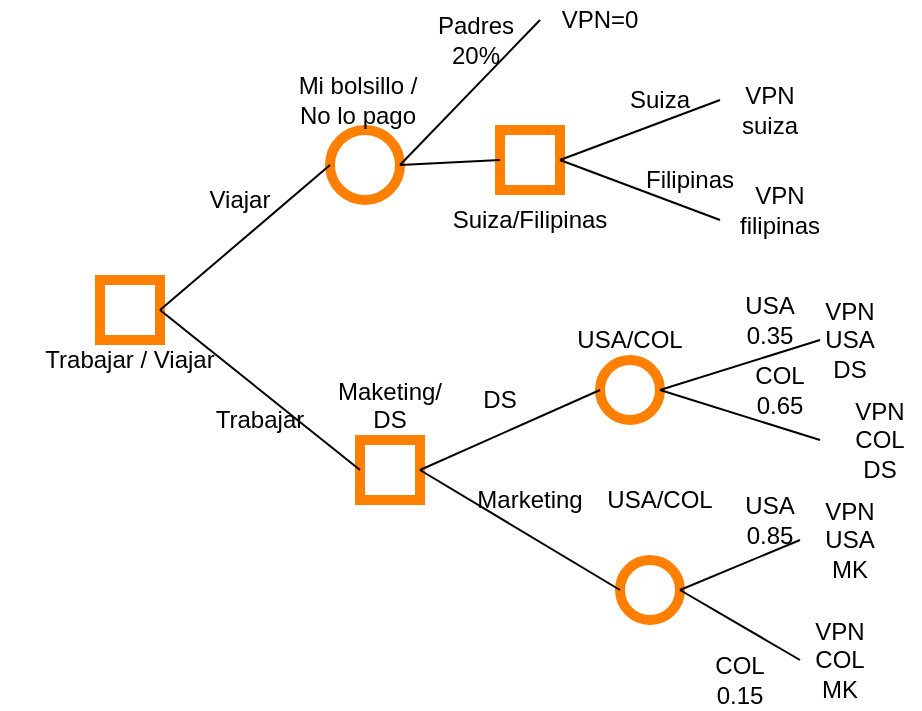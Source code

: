 <mxfile version="14.7.3" type="github">
  <diagram id="qWHxDNHRLCCeLGg4klW6" name="Page-1">
    <mxGraphModel dx="1502" dy="641" grid="1" gridSize="10" guides="1" tooltips="1" connect="1" arrows="1" fold="1" page="1" pageScale="1" pageWidth="850" pageHeight="1100" math="0" shadow="0">
      <root>
        <mxCell id="0" />
        <mxCell id="1" parent="0" />
        <mxCell id="qVI88m4o372ufdEe5kFz-1" value="" style="whiteSpace=wrap;html=1;aspect=fixed;strokeColor=#FF8000;strokeWidth=5;" vertex="1" parent="1">
          <mxGeometry x="290" y="330" width="30" height="30" as="geometry" />
        </mxCell>
        <mxCell id="qVI88m4o372ufdEe5kFz-2" value="" style="ellipse;whiteSpace=wrap;html=1;aspect=fixed;strokeColor=#FF8000;strokeWidth=5;" vertex="1" parent="1">
          <mxGeometry x="405" y="255" width="35" height="35" as="geometry" />
        </mxCell>
        <mxCell id="qVI88m4o372ufdEe5kFz-3" value="" style="whiteSpace=wrap;html=1;aspect=fixed;strokeColor=#FF8000;strokeWidth=5;" vertex="1" parent="1">
          <mxGeometry x="420" y="410" width="30" height="30" as="geometry" />
        </mxCell>
        <mxCell id="qVI88m4o372ufdEe5kFz-4" value="" style="whiteSpace=wrap;html=1;aspect=fixed;strokeColor=#FF8000;strokeWidth=5;" vertex="1" parent="1">
          <mxGeometry x="490" y="255" width="30" height="30" as="geometry" />
        </mxCell>
        <mxCell id="qVI88m4o372ufdEe5kFz-5" value="" style="ellipse;whiteSpace=wrap;html=1;aspect=fixed;strokeColor=#FF8000;strokeWidth=5;" vertex="1" parent="1">
          <mxGeometry x="540" y="370" width="30" height="30" as="geometry" />
        </mxCell>
        <mxCell id="qVI88m4o372ufdEe5kFz-6" value="" style="ellipse;whiteSpace=wrap;html=1;aspect=fixed;strokeColor=#FF8000;strokeWidth=5;" vertex="1" parent="1">
          <mxGeometry x="550" y="470" width="30" height="30" as="geometry" />
        </mxCell>
        <mxCell id="qVI88m4o372ufdEe5kFz-7" value="" style="endArrow=none;html=1;exitX=1;exitY=0.5;exitDx=0;exitDy=0;entryX=0;entryY=0.5;entryDx=0;entryDy=0;" edge="1" parent="1" source="qVI88m4o372ufdEe5kFz-1" target="qVI88m4o372ufdEe5kFz-2">
          <mxGeometry width="50" height="50" relative="1" as="geometry">
            <mxPoint x="350" y="350" as="sourcePoint" />
            <mxPoint x="400" y="300" as="targetPoint" />
          </mxGeometry>
        </mxCell>
        <mxCell id="qVI88m4o372ufdEe5kFz-8" value="" style="endArrow=none;html=1;exitX=1;exitY=0.5;exitDx=0;exitDy=0;entryX=0;entryY=0.5;entryDx=0;entryDy=0;" edge="1" parent="1" source="qVI88m4o372ufdEe5kFz-1" target="qVI88m4o372ufdEe5kFz-3">
          <mxGeometry width="50" height="50" relative="1" as="geometry">
            <mxPoint x="350" y="350" as="sourcePoint" />
            <mxPoint x="400" y="300" as="targetPoint" />
          </mxGeometry>
        </mxCell>
        <mxCell id="qVI88m4o372ufdEe5kFz-9" value="" style="endArrow=none;html=1;entryX=0;entryY=0.5;entryDx=0;entryDy=0;exitX=1;exitY=0.5;exitDx=0;exitDy=0;" edge="1" parent="1" source="qVI88m4o372ufdEe5kFz-3" target="qVI88m4o372ufdEe5kFz-5">
          <mxGeometry width="50" height="50" relative="1" as="geometry">
            <mxPoint x="460" y="470" as="sourcePoint" />
            <mxPoint x="550" y="410" as="targetPoint" />
          </mxGeometry>
        </mxCell>
        <mxCell id="qVI88m4o372ufdEe5kFz-10" value="" style="endArrow=none;html=1;entryX=0;entryY=0.5;entryDx=0;entryDy=0;exitX=1;exitY=0.5;exitDx=0;exitDy=0;" edge="1" parent="1" source="qVI88m4o372ufdEe5kFz-3" target="qVI88m4o372ufdEe5kFz-6">
          <mxGeometry width="50" height="50" relative="1" as="geometry">
            <mxPoint x="500" y="460" as="sourcePoint" />
            <mxPoint x="550" y="410" as="targetPoint" />
          </mxGeometry>
        </mxCell>
        <mxCell id="qVI88m4o372ufdEe5kFz-11" value="" style="endArrow=none;html=1;entryX=0;entryY=0.5;entryDx=0;entryDy=0;exitX=1;exitY=0.5;exitDx=0;exitDy=0;" edge="1" parent="1" source="qVI88m4o372ufdEe5kFz-2" target="qVI88m4o372ufdEe5kFz-4">
          <mxGeometry width="50" height="50" relative="1" as="geometry">
            <mxPoint x="500" y="160" as="sourcePoint" />
            <mxPoint x="550" y="110" as="targetPoint" />
          </mxGeometry>
        </mxCell>
        <mxCell id="qVI88m4o372ufdEe5kFz-12" value="" style="endArrow=none;html=1;exitX=1;exitY=0.5;exitDx=0;exitDy=0;" edge="1" parent="1" source="qVI88m4o372ufdEe5kFz-2">
          <mxGeometry width="50" height="50" relative="1" as="geometry">
            <mxPoint x="510" y="170" as="sourcePoint" />
            <mxPoint x="510" y="200" as="targetPoint" />
          </mxGeometry>
        </mxCell>
        <mxCell id="qVI88m4o372ufdEe5kFz-13" value="" style="endArrow=none;html=1;exitX=1;exitY=0.5;exitDx=0;exitDy=0;" edge="1" parent="1" source="qVI88m4o372ufdEe5kFz-4">
          <mxGeometry width="50" height="50" relative="1" as="geometry">
            <mxPoint x="650" y="210" as="sourcePoint" />
            <mxPoint x="600" y="240" as="targetPoint" />
          </mxGeometry>
        </mxCell>
        <mxCell id="qVI88m4o372ufdEe5kFz-14" value="" style="endArrow=none;html=1;exitX=1;exitY=0.5;exitDx=0;exitDy=0;" edge="1" parent="1" source="qVI88m4o372ufdEe5kFz-4">
          <mxGeometry width="50" height="50" relative="1" as="geometry">
            <mxPoint x="650" y="210" as="sourcePoint" />
            <mxPoint x="600" y="300" as="targetPoint" />
          </mxGeometry>
        </mxCell>
        <mxCell id="qVI88m4o372ufdEe5kFz-15" value="&lt;div&gt;Trabajar / Viajar&lt;/div&gt;" style="text;html=1;strokeColor=none;fillColor=none;align=center;verticalAlign=middle;whiteSpace=wrap;rounded=0;" vertex="1" parent="1">
          <mxGeometry x="240" y="370" width="130" as="geometry" />
        </mxCell>
        <mxCell id="qVI88m4o372ufdEe5kFz-16" value="&lt;div&gt;Viajar&lt;/div&gt;" style="text;html=1;strokeColor=none;fillColor=none;align=center;verticalAlign=middle;whiteSpace=wrap;rounded=0;" vertex="1" parent="1">
          <mxGeometry x="340" y="280" width="40" height="20" as="geometry" />
        </mxCell>
        <mxCell id="qVI88m4o372ufdEe5kFz-17" value="Trabajar" style="text;html=1;strokeColor=none;fillColor=none;align=center;verticalAlign=middle;whiteSpace=wrap;rounded=0;" vertex="1" parent="1">
          <mxGeometry x="350" y="390" width="40" height="20" as="geometry" />
        </mxCell>
        <mxCell id="qVI88m4o372ufdEe5kFz-18" value="&lt;div&gt;Maketing/ DS&lt;/div&gt;&lt;div&gt;&lt;br&gt;&lt;/div&gt;" style="text;html=1;strokeColor=none;fillColor=none;align=center;verticalAlign=middle;whiteSpace=wrap;rounded=0;" vertex="1" parent="1">
          <mxGeometry x="415" y="390" width="40" height="20" as="geometry" />
        </mxCell>
        <mxCell id="qVI88m4o372ufdEe5kFz-19" value="&lt;div&gt;Mi bolsillo / No lo pago&lt;br&gt; &lt;/div&gt;" style="text;html=1;strokeColor=none;fillColor=none;align=center;verticalAlign=middle;whiteSpace=wrap;rounded=0;" vertex="1" parent="1">
          <mxGeometry x="380" y="230" width="77.5" height="20" as="geometry" />
        </mxCell>
        <mxCell id="qVI88m4o372ufdEe5kFz-20" value="Padres 20%" style="text;html=1;strokeColor=none;fillColor=none;align=center;verticalAlign=middle;whiteSpace=wrap;rounded=0;" vertex="1" parent="1">
          <mxGeometry x="457.5" y="200" width="40" height="20" as="geometry" />
        </mxCell>
        <mxCell id="qVI88m4o372ufdEe5kFz-21" value="VPN=0" style="text;html=1;strokeColor=none;fillColor=none;align=center;verticalAlign=middle;whiteSpace=wrap;rounded=0;" vertex="1" parent="1">
          <mxGeometry x="520" y="190" width="40" height="20" as="geometry" />
        </mxCell>
        <mxCell id="qVI88m4o372ufdEe5kFz-22" value="Suiza/Filipinas" style="text;html=1;strokeColor=none;fillColor=none;align=center;verticalAlign=middle;whiteSpace=wrap;rounded=0;" vertex="1" parent="1">
          <mxGeometry x="485" y="290" width="40" height="20" as="geometry" />
        </mxCell>
        <mxCell id="qVI88m4o372ufdEe5kFz-23" value="Filipinas" style="text;html=1;strokeColor=none;fillColor=none;align=center;verticalAlign=middle;whiteSpace=wrap;rounded=0;" vertex="1" parent="1">
          <mxGeometry x="565" y="270" width="40" height="20" as="geometry" />
        </mxCell>
        <mxCell id="qVI88m4o372ufdEe5kFz-24" value="Suiza" style="text;html=1;strokeColor=none;fillColor=none;align=center;verticalAlign=middle;whiteSpace=wrap;rounded=0;" vertex="1" parent="1">
          <mxGeometry x="550" y="230" width="40" height="20" as="geometry" />
        </mxCell>
        <mxCell id="qVI88m4o372ufdEe5kFz-25" value="Marketing" style="text;html=1;strokeColor=none;fillColor=none;align=center;verticalAlign=middle;whiteSpace=wrap;rounded=0;" vertex="1" parent="1">
          <mxGeometry x="485" y="430" width="40" height="20" as="geometry" />
        </mxCell>
        <mxCell id="qVI88m4o372ufdEe5kFz-26" value="VPN filipinas" style="text;html=1;strokeColor=none;fillColor=none;align=center;verticalAlign=middle;whiteSpace=wrap;rounded=0;" vertex="1" parent="1">
          <mxGeometry x="610" y="285" width="40" height="20" as="geometry" />
        </mxCell>
        <mxCell id="qVI88m4o372ufdEe5kFz-27" value="VPN suiza" style="text;html=1;strokeColor=none;fillColor=none;align=center;verticalAlign=middle;whiteSpace=wrap;rounded=0;" vertex="1" parent="1">
          <mxGeometry x="605" y="235" width="40" height="20" as="geometry" />
        </mxCell>
        <mxCell id="qVI88m4o372ufdEe5kFz-29" value="DS" style="text;html=1;strokeColor=none;fillColor=none;align=center;verticalAlign=middle;whiteSpace=wrap;rounded=0;" vertex="1" parent="1">
          <mxGeometry x="470" y="380" width="40" height="20" as="geometry" />
        </mxCell>
        <mxCell id="qVI88m4o372ufdEe5kFz-30" value="" style="endArrow=none;html=1;exitX=1;exitY=0.5;exitDx=0;exitDy=0;" edge="1" parent="1" source="qVI88m4o372ufdEe5kFz-5">
          <mxGeometry width="50" height="50" relative="1" as="geometry">
            <mxPoint x="645" y="390" as="sourcePoint" />
            <mxPoint x="650" y="360" as="targetPoint" />
          </mxGeometry>
        </mxCell>
        <mxCell id="qVI88m4o372ufdEe5kFz-31" value="" style="endArrow=none;html=1;exitX=1;exitY=0.5;exitDx=0;exitDy=0;" edge="1" parent="1" source="qVI88m4o372ufdEe5kFz-6">
          <mxGeometry width="50" height="50" relative="1" as="geometry">
            <mxPoint x="610" y="455" as="sourcePoint" />
            <mxPoint x="640" y="460" as="targetPoint" />
          </mxGeometry>
        </mxCell>
        <mxCell id="qVI88m4o372ufdEe5kFz-32" value="" style="endArrow=none;html=1;exitX=1;exitY=0.5;exitDx=0;exitDy=0;" edge="1" parent="1" source="qVI88m4o372ufdEe5kFz-5">
          <mxGeometry width="50" height="50" relative="1" as="geometry">
            <mxPoint x="620" y="385" as="sourcePoint" />
            <mxPoint x="650" y="410" as="targetPoint" />
          </mxGeometry>
        </mxCell>
        <mxCell id="qVI88m4o372ufdEe5kFz-33" value="" style="endArrow=none;html=1;exitX=1;exitY=0.5;exitDx=0;exitDy=0;" edge="1" parent="1" source="qVI88m4o372ufdEe5kFz-6">
          <mxGeometry width="50" height="50" relative="1" as="geometry">
            <mxPoint x="630" y="395" as="sourcePoint" />
            <mxPoint x="640" y="520" as="targetPoint" />
          </mxGeometry>
        </mxCell>
        <mxCell id="qVI88m4o372ufdEe5kFz-34" value="USA/COL" style="text;html=1;strokeColor=none;fillColor=none;align=center;verticalAlign=middle;whiteSpace=wrap;rounded=0;" vertex="1" parent="1">
          <mxGeometry x="550" y="430" width="40" height="20" as="geometry" />
        </mxCell>
        <mxCell id="qVI88m4o372ufdEe5kFz-36" value="USA/COL" style="text;html=1;strokeColor=none;fillColor=none;align=center;verticalAlign=middle;whiteSpace=wrap;rounded=0;" vertex="1" parent="1">
          <mxGeometry x="535" y="350" width="40" height="20" as="geometry" />
        </mxCell>
        <mxCell id="qVI88m4o372ufdEe5kFz-37" value="&lt;div&gt;USA 0.85&lt;/div&gt;" style="text;html=1;strokeColor=none;fillColor=none;align=center;verticalAlign=middle;whiteSpace=wrap;rounded=0;" vertex="1" parent="1">
          <mxGeometry x="605" y="440" width="40" height="20" as="geometry" />
        </mxCell>
        <mxCell id="qVI88m4o372ufdEe5kFz-38" value="&lt;div&gt;USA 0.35&lt;/div&gt;" style="text;html=1;strokeColor=none;fillColor=none;align=center;verticalAlign=middle;whiteSpace=wrap;rounded=0;" vertex="1" parent="1">
          <mxGeometry x="605" y="340" width="40" height="20" as="geometry" />
        </mxCell>
        <mxCell id="qVI88m4o372ufdEe5kFz-41" value="&lt;div&gt;COL&lt;/div&gt;&lt;div&gt;0.15&lt;/div&gt;" style="text;html=1;strokeColor=none;fillColor=none;align=center;verticalAlign=middle;whiteSpace=wrap;rounded=0;" vertex="1" parent="1">
          <mxGeometry x="590" y="520" width="40" height="20" as="geometry" />
        </mxCell>
        <mxCell id="qVI88m4o372ufdEe5kFz-42" value="&lt;div&gt;COL&lt;/div&gt;&lt;div&gt;0.65&lt;/div&gt;" style="text;html=1;strokeColor=none;fillColor=none;align=center;verticalAlign=middle;whiteSpace=wrap;rounded=0;" vertex="1" parent="1">
          <mxGeometry x="610" y="375" width="40" height="20" as="geometry" />
        </mxCell>
        <mxCell id="qVI88m4o372ufdEe5kFz-43" value="VPN USA DS" style="text;html=1;strokeColor=none;fillColor=none;align=center;verticalAlign=middle;whiteSpace=wrap;rounded=0;" vertex="1" parent="1">
          <mxGeometry x="645" y="350" width="40" height="20" as="geometry" />
        </mxCell>
        <mxCell id="qVI88m4o372ufdEe5kFz-45" value="VPN COL DS" style="text;html=1;strokeColor=none;fillColor=none;align=center;verticalAlign=middle;whiteSpace=wrap;rounded=0;" vertex="1" parent="1">
          <mxGeometry x="660" y="400" width="40" height="20" as="geometry" />
        </mxCell>
        <mxCell id="qVI88m4o372ufdEe5kFz-46" value="VPN USA MK" style="text;html=1;strokeColor=none;fillColor=none;align=center;verticalAlign=middle;whiteSpace=wrap;rounded=0;" vertex="1" parent="1">
          <mxGeometry x="645" y="450" width="40" height="20" as="geometry" />
        </mxCell>
        <mxCell id="qVI88m4o372ufdEe5kFz-47" value="VPN COL MK" style="text;html=1;strokeColor=none;fillColor=none;align=center;verticalAlign=middle;whiteSpace=wrap;rounded=0;" vertex="1" parent="1">
          <mxGeometry x="640" y="510" width="40" height="20" as="geometry" />
        </mxCell>
      </root>
    </mxGraphModel>
  </diagram>
</mxfile>
